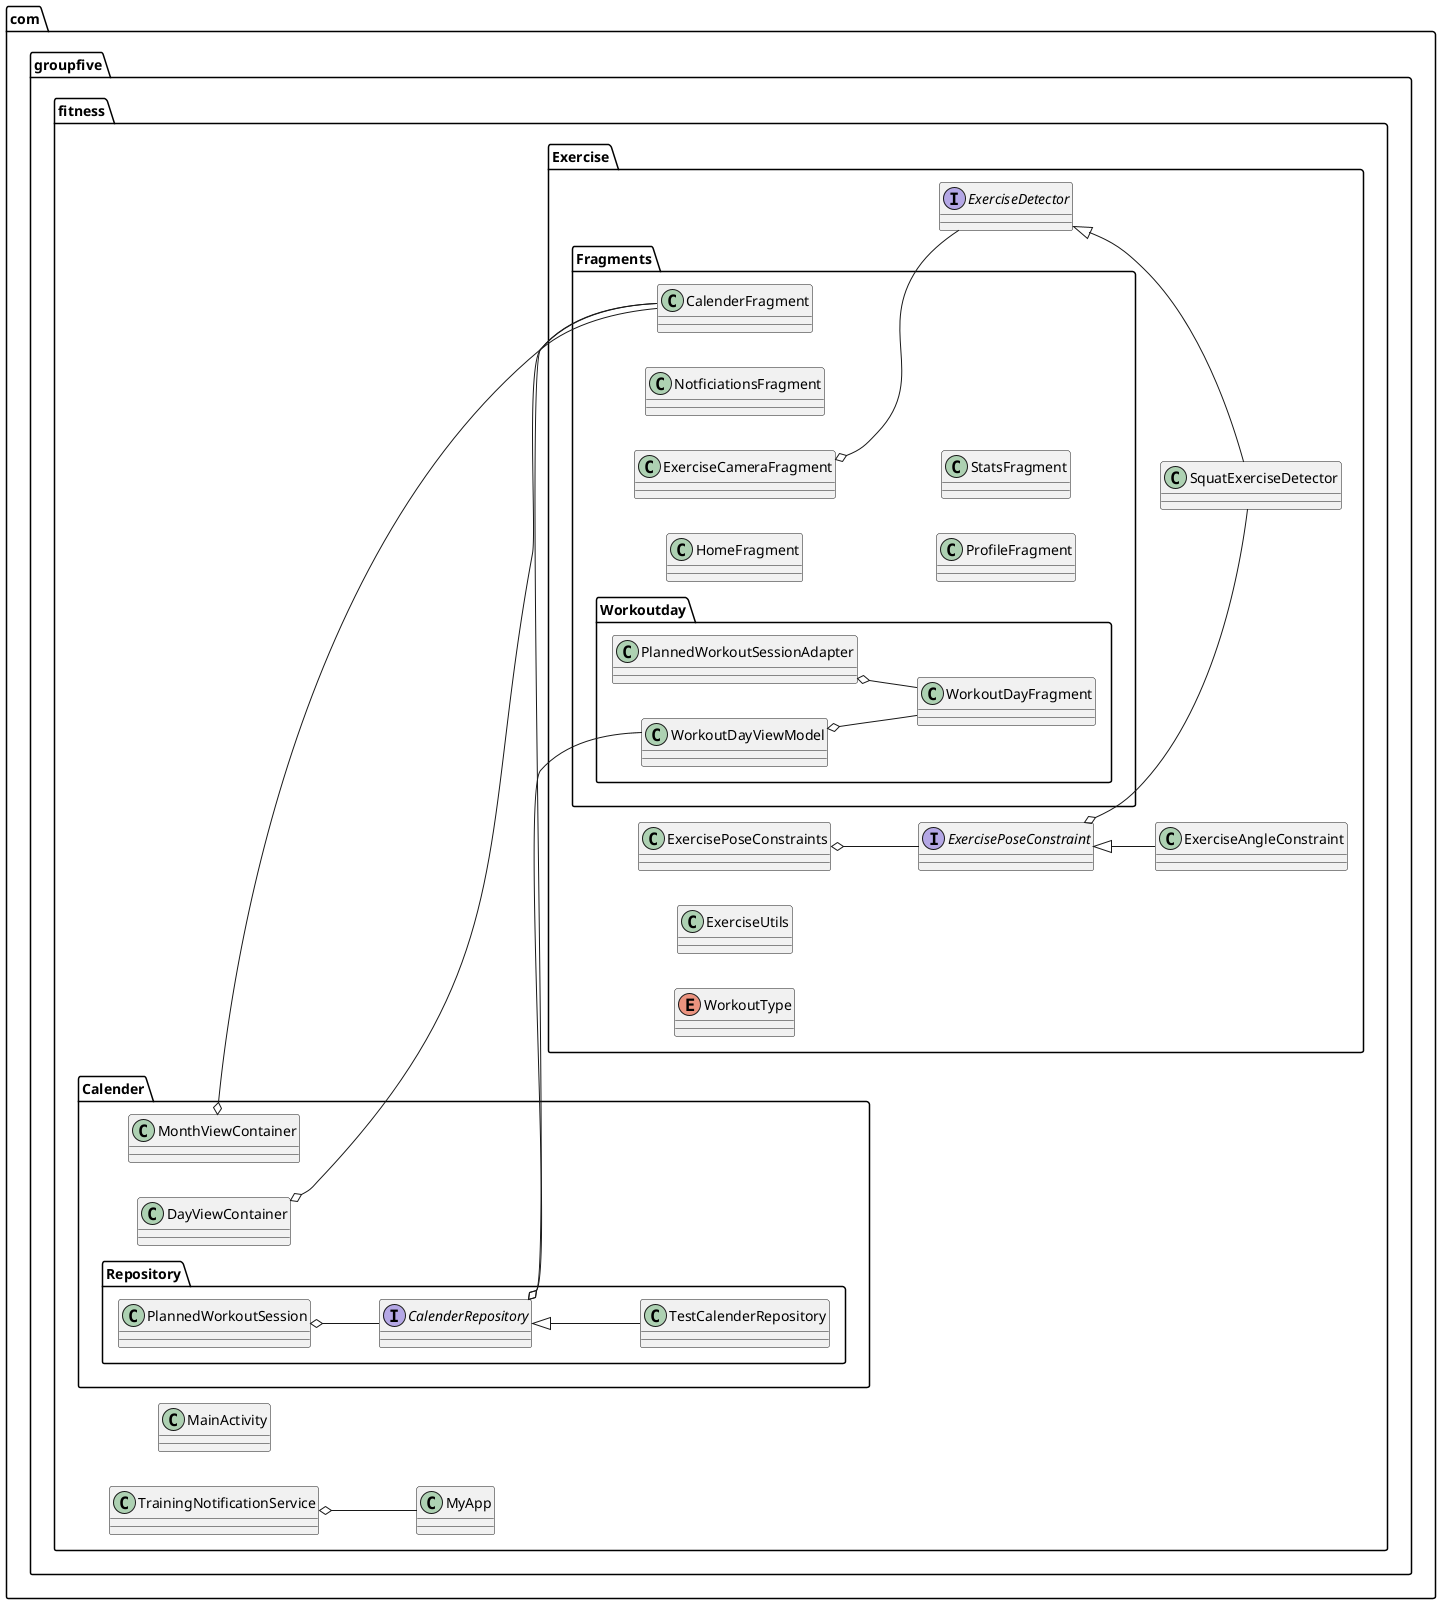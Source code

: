 @startuml FitnessApp

left to right direction

package com.groupfive.fitness <<Folder>> {
    Class MainActivity
    Class MyApp
    Class TrainingNotificationService

    package Calender <<Folder>>{ 
        Class DayViewContainer
        Class MonthViewContainer

        package Repository <<Folder>> { 
        Interface CalenderRepository
            Class PlannedWorkoutSession
            Class TestCalenderRepository 
        }  
    }

    package Exercise <<Folder>> {
        Class ExerciseAngleConstraint
        Interface ExerciseDetector
        Interface ExercisePoseConstraint
        Class ExercisePoseConstraints
        Class ExerciseUtils
        Class SquatExerciseDetector
        Enum WorkoutType

    package Fragments <<Folder>> {
        Class CalenderFragment
        Class ExerciseCameraFragment
        Class HomeFragment
        Class NotficiationsFragment
        Class ProfileFragment
        Class StatsFragment

        package Workoutday <<Folder>> {
            Class PlannedWorkoutSessionAdapter
            Class WorkoutDayFragment
            Class WorkoutDayViewModel

        }
    }
}

' Exercise system
ExerciseDetector <|-- SquatExerciseDetector
ExercisePoseConstraint <|-- ExerciseAngleConstraint
ExercisePoseConstraints o-- ExercisePoseConstraint
ExerciseCameraFragment o-- ExerciseDetector
ExercisePoseConstraint o-- SquatExerciseDetector

' Calender
CalenderRepository <|-- TestCalenderRepository
PlannedWorkoutSession o-- CalenderRepository
CalenderRepository o-- WorkoutDayViewModel
CalenderRepository o-- CalenderFragment
WorkoutDayViewModel o-- WorkoutDayFragment
PlannedWorkoutSessionAdapter o-- WorkoutDayFragment
TrainingNotificationService o-- MyApp
DayViewContainer o-- CalenderFragment
MonthViewContainer o-- CalenderFragment
@enduml